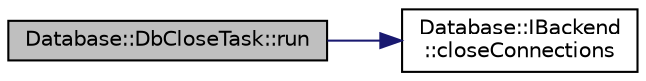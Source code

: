 digraph "Database::DbCloseTask::run"
{
 // LATEX_PDF_SIZE
  edge [fontname="Helvetica",fontsize="10",labelfontname="Helvetica",labelfontsize="10"];
  node [fontname="Helvetica",fontsize="10",shape=record];
  rankdir="LR";
  Node1 [label="Database::DbCloseTask::run",height=0.2,width=0.4,color="black", fillcolor="grey75", style="filled", fontcolor="black",tooltip=" "];
  Node1 -> Node2 [color="midnightblue",fontsize="10",style="solid",fontname="Helvetica"];
  Node2 [label="Database::IBackend\l::closeConnections",height=0.2,width=0.4,color="black", fillcolor="white", style="filled",URL="$struct_database_1_1_i_backend.html#a906ce18126ee5926c6f5592a4e7ae18e",tooltip="close database connection"];
}

